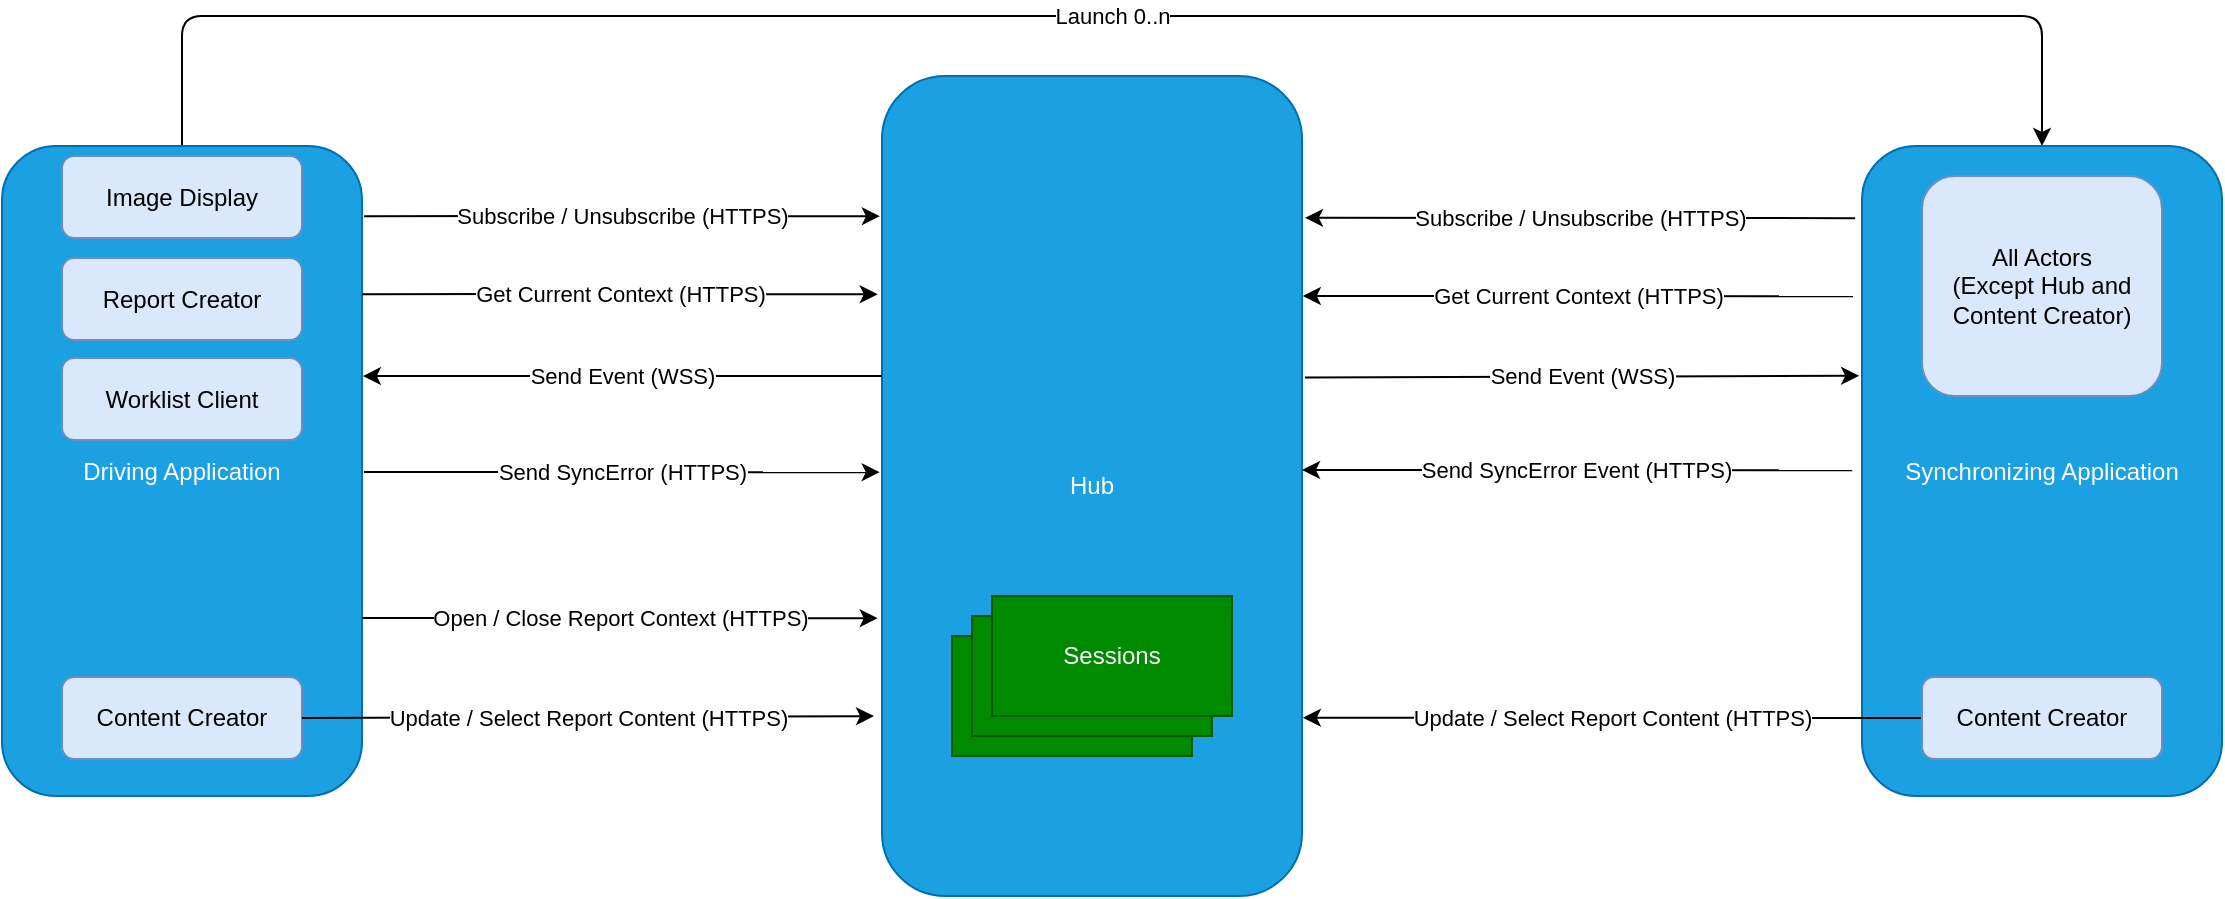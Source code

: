 <mxfile>
    <diagram id="REENpzGBm39CdS1Fk5RU" name="Interaction Model">
        <mxGraphModel dx="1526" dy="1783" grid="1" gridSize="10" guides="1" tooltips="1" connect="1" arrows="1" fold="1" page="1" pageScale="1" pageWidth="850" pageHeight="1100" math="0" shadow="0">
            <root>
                <mxCell id="0"/>
                <mxCell id="1" parent="0"/>
                <mxCell id="uQy_RtOWi2RNMos_5whO-6" value="Send Event (WSS)" style="edgeStyle=none;html=1;exitX=1.007;exitY=0.319;exitDx=0;exitDy=0;entryX=-0.008;entryY=0.292;entryDx=0;entryDy=0;startArrow=none;startFill=0;endArrow=classic;endFill=1;exitPerimeter=0;entryPerimeter=0;" parent="1" edge="1">
                    <mxGeometry relative="1" as="geometry">
                        <mxPoint x="291.47" y="70.79" as="sourcePoint"/>
                        <mxPoint x="568.56" y="69.9" as="targetPoint"/>
                    </mxGeometry>
                </mxCell>
                <mxCell id="yhTjSWiZqmDCel7jHeYI-11" value="Subscribe / Unsubscribe (HTTPS)" style="edgeStyle=none;html=1;entryX=-0.019;entryY=0.111;entryDx=0;entryDy=0;startArrow=classic;startFill=1;endArrow=none;endFill=0;entryPerimeter=0;exitX=1.007;exitY=0.173;exitDx=0;exitDy=0;exitPerimeter=0;" parent="1" source="CS6DWMl4JMOBhloM0IUo-4" target="yhTjSWiZqmDCel7jHeYI-7" edge="1">
                    <mxGeometry relative="1" as="geometry"/>
                </mxCell>
                <mxCell id="CS6DWMl4JMOBhloM0IUo-4" value="Hub" style="rounded=1;whiteSpace=wrap;html=1;fillColor=#1ba1e2;fontColor=#ffffff;strokeColor=#006EAF;" parent="1" vertex="1">
                    <mxGeometry x="80" y="-80" width="210" height="410" as="geometry"/>
                </mxCell>
                <mxCell id="uQy_RtOWi2RNMos_5whO-8" value="Launch 0..n" style="edgeStyle=none;html=1;entryX=0.5;entryY=0;entryDx=0;entryDy=0;startArrow=none;startFill=0;endArrow=classic;endFill=1;exitX=0.5;exitY=0;exitDx=0;exitDy=0;" parent="1" source="yhTjSWiZqmDCel7jHeYI-8" target="yhTjSWiZqmDCel7jHeYI-7" edge="1">
                    <mxGeometry relative="1" as="geometry">
                        <Array as="points">
                            <mxPoint x="-270" y="-110"/>
                            <mxPoint x="70" y="-110"/>
                            <mxPoint x="660" y="-110"/>
                        </Array>
                        <mxPoint x="-240" y="-50" as="sourcePoint"/>
                        <mxPoint x="402.5" y="-60" as="targetPoint"/>
                    </mxGeometry>
                </mxCell>
                <mxCell id="yhTjSWiZqmDCel7jHeYI-3" value="Subscribe / Unsubscribe (HTTPS)" style="edgeStyle=none;html=1;exitX=1.006;exitY=0.108;exitDx=0;exitDy=0;entryX=-0.005;entryY=0.171;entryDx=0;entryDy=0;startArrow=none;startFill=0;endArrow=classic;endFill=1;exitPerimeter=0;entryPerimeter=0;" parent="1" source="yhTjSWiZqmDCel7jHeYI-8" target="CS6DWMl4JMOBhloM0IUo-4" edge="1">
                    <mxGeometry relative="1" as="geometry">
                        <mxPoint x="-180" y="10" as="sourcePoint"/>
                        <Array as="points">
                            <mxPoint x="-100" y="-10"/>
                        </Array>
                    </mxGeometry>
                </mxCell>
                <mxCell id="yhTjSWiZqmDCel7jHeYI-6" value="" style="group" parent="1" vertex="1" connectable="0">
                    <mxGeometry x="115" y="180" width="140" height="80" as="geometry"/>
                </mxCell>
                <mxCell id="yhTjSWiZqmDCel7jHeYI-1" value="Sessions" style="whiteSpace=wrap;html=1;rounded=0;fillColor=#008a00;fontColor=#ffffff;strokeColor=#005700;" parent="yhTjSWiZqmDCel7jHeYI-6" vertex="1">
                    <mxGeometry y="20" width="120" height="60" as="geometry"/>
                </mxCell>
                <mxCell id="yhTjSWiZqmDCel7jHeYI-4" value="Sessions" style="whiteSpace=wrap;html=1;rounded=0;fillColor=#008a00;fontColor=#ffffff;strokeColor=#005700;" parent="yhTjSWiZqmDCel7jHeYI-6" vertex="1">
                    <mxGeometry x="10" y="10" width="120" height="60" as="geometry"/>
                </mxCell>
                <mxCell id="yhTjSWiZqmDCel7jHeYI-5" value="Sessions" style="whiteSpace=wrap;html=1;rounded=0;fillColor=#008a00;fontColor=#ffffff;strokeColor=#005700;" parent="yhTjSWiZqmDCel7jHeYI-6" vertex="1">
                    <mxGeometry x="20" width="120" height="60" as="geometry"/>
                </mxCell>
                <mxCell id="yhTjSWiZqmDCel7jHeYI-7" value="Synchronizing Application" style="whiteSpace=wrap;html=1;rounded=1;fillColor=#1ba1e2;fontColor=#ffffff;strokeColor=#006EAF;" parent="1" vertex="1">
                    <mxGeometry x="570" y="-45" width="180" height="325" as="geometry"/>
                </mxCell>
                <mxCell id="yhTjSWiZqmDCel7jHeYI-8" value="Driving Application" style="whiteSpace=wrap;html=1;rounded=1;fillColor=#1ba1e2;fontColor=#ffffff;strokeColor=#006EAF;" parent="1" vertex="1">
                    <mxGeometry x="-360" y="-45" width="180" height="325" as="geometry"/>
                </mxCell>
                <mxCell id="yhTjSWiZqmDCel7jHeYI-12" value="Update / Select Report Content (HTTPS)" style="edgeStyle=none;html=1;exitX=0;exitY=0.5;exitDx=0;exitDy=0;startArrow=none;startFill=0;endArrow=classic;endFill=1;entryX=1.002;entryY=0.707;entryDx=0;entryDy=0;entryPerimeter=0;" parent="1" source="yhTjSWiZqmDCel7jHeYI-9" edge="1">
                    <mxGeometry relative="1" as="geometry">
                        <mxPoint x="290.42" y="240.87" as="targetPoint"/>
                    </mxGeometry>
                </mxCell>
                <mxCell id="yhTjSWiZqmDCel7jHeYI-9" value="Content Creator" style="whiteSpace=wrap;html=1;rounded=1;fillColor=#dae8fc;strokeColor=#6c8ebf;" parent="1" vertex="1">
                    <mxGeometry x="600" y="220.5" width="120" height="41" as="geometry"/>
                </mxCell>
                <mxCell id="yhTjSWiZqmDCel7jHeYI-10" value="Content Creator" style="whiteSpace=wrap;html=1;rounded=1;fillColor=#dae8fc;strokeColor=#6c8ebf;" parent="1" vertex="1">
                    <mxGeometry x="-330" y="220.5" width="120" height="41" as="geometry"/>
                </mxCell>
                <mxCell id="uQy_RtOWi2RNMos_5whO-2" value="Update / Select Report Content (HTTPS)" style="edgeStyle=none;html=1;startArrow=none;startFill=0;endArrow=classic;endFill=1;entryX=-0.019;entryY=0.705;entryDx=0;entryDy=0;entryPerimeter=0;exitX=1;exitY=0.5;exitDx=0;exitDy=0;" parent="1" source="yhTjSWiZqmDCel7jHeYI-10" edge="1">
                    <mxGeometry relative="1" as="geometry">
                        <mxPoint x="-190" y="240" as="sourcePoint"/>
                        <mxPoint x="76.01" y="240.05" as="targetPoint"/>
                    </mxGeometry>
                </mxCell>
                <mxCell id="yhTjSWiZqmDCel7jHeYI-18" value="Send Event (WSS)" style="edgeStyle=none;html=1;exitX=1;exitY=0.5;exitDx=0;exitDy=0;startArrow=classic;startFill=1;endArrow=none;endFill=0;entryX=-0.002;entryY=0.317;entryDx=0;entryDy=0;entryPerimeter=0;" parent="1" edge="1">
                    <mxGeometry relative="1" as="geometry">
                        <mxPoint x="80.0" y="70.0" as="targetPoint"/>
                        <mxPoint x="-179.58" y="70.03" as="sourcePoint"/>
                        <mxPoint as="offset"/>
                    </mxGeometry>
                </mxCell>
                <mxCell id="yhTjSWiZqmDCel7jHeYI-22" value="Open / Close Report Context (HTTPS)" style="edgeStyle=none;html=1;entryX=-0.005;entryY=0.171;entryDx=0;entryDy=0;startArrow=none;startFill=0;endArrow=classic;endFill=1;entryPerimeter=0;" parent="1" edge="1">
                    <mxGeometry relative="1" as="geometry">
                        <mxPoint x="-180" y="191" as="sourcePoint"/>
                        <mxPoint x="77.87" y="191.11" as="targetPoint"/>
                        <Array as="points">
                            <mxPoint x="-101.08" y="191"/>
                        </Array>
                    </mxGeometry>
                </mxCell>
                <mxCell id="yhTjSWiZqmDCel7jHeYI-23" value="Get Current Context (HTTPS)" style="edgeStyle=none;html=1;entryX=-0.019;entryY=0.111;entryDx=0;entryDy=0;startArrow=classic;startFill=1;endArrow=none;endFill=0;entryPerimeter=0;exitX=1.007;exitY=0.173;exitDx=0;exitDy=0;exitPerimeter=0;" parent="1" edge="1">
                    <mxGeometry relative="1" as="geometry">
                        <mxPoint x="290.39" y="29.96" as="sourcePoint"/>
                        <mxPoint x="565.5" y="30.105" as="targetPoint"/>
                    </mxGeometry>
                </mxCell>
                <mxCell id="yhTjSWiZqmDCel7jHeYI-24" value="Get Current Context (HTTPS)" style="edgeStyle=none;html=1;exitX=1.006;exitY=0.108;exitDx=0;exitDy=0;entryX=-0.005;entryY=0.171;entryDx=0;entryDy=0;startArrow=none;startFill=0;endArrow=classic;endFill=1;exitPerimeter=0;entryPerimeter=0;" parent="1" edge="1">
                    <mxGeometry relative="1" as="geometry">
                        <mxPoint x="-180.0" y="29.13" as="sourcePoint"/>
                        <mxPoint x="77.87" y="29.14" as="targetPoint"/>
                        <Array as="points">
                            <mxPoint x="-101.08" y="29.03"/>
                        </Array>
                    </mxGeometry>
                </mxCell>
                <mxCell id="yhTjSWiZqmDCel7jHeYI-25" value="Send SyncError (HTTPS)" style="edgeStyle=none;html=1;entryX=-0.005;entryY=0.171;entryDx=0;entryDy=0;startArrow=none;startFill=0;endArrow=classic;endFill=1;entryPerimeter=0;" parent="1" edge="1">
                    <mxGeometry relative="1" as="geometry">
                        <mxPoint x="-179" y="118" as="sourcePoint"/>
                        <mxPoint x="78.87" y="118.11" as="targetPoint"/>
                        <Array as="points"/>
                    </mxGeometry>
                </mxCell>
                <mxCell id="yhTjSWiZqmDCel7jHeYI-27" value="Send SyncError Event (HTTPS)" style="edgeStyle=none;html=1;entryX=-0.019;entryY=0.111;entryDx=0;entryDy=0;startArrow=classic;startFill=1;endArrow=none;endFill=0;entryPerimeter=0;exitX=1.007;exitY=0.173;exitDx=0;exitDy=0;exitPerimeter=0;" parent="1" edge="1">
                    <mxGeometry relative="1" as="geometry">
                        <mxPoint x="290.0" y="117.0" as="sourcePoint"/>
                        <mxPoint x="565.11" y="117.145" as="targetPoint"/>
                    </mxGeometry>
                </mxCell>
                <mxCell id="yhTjSWiZqmDCel7jHeYI-28" value="Image Display" style="whiteSpace=wrap;html=1;rounded=1;fillColor=#dae8fc;strokeColor=#6c8ebf;" parent="1" vertex="1">
                    <mxGeometry x="-330" y="-40" width="120" height="41" as="geometry"/>
                </mxCell>
                <mxCell id="yhTjSWiZqmDCel7jHeYI-29" value="Report Creator" style="whiteSpace=wrap;html=1;rounded=1;fillColor=#dae8fc;strokeColor=#6c8ebf;" parent="1" vertex="1">
                    <mxGeometry x="-330" y="11" width="120" height="41" as="geometry"/>
                </mxCell>
                <mxCell id="yhTjSWiZqmDCel7jHeYI-30" value="Worklist Client" style="whiteSpace=wrap;html=1;rounded=1;fillColor=#dae8fc;strokeColor=#6c8ebf;" parent="1" vertex="1">
                    <mxGeometry x="-330" y="61" width="120" height="41" as="geometry"/>
                </mxCell>
                <mxCell id="yhTjSWiZqmDCel7jHeYI-31" value="All Actors&lt;br&gt;(Except Hub and Content Creator)" style="whiteSpace=wrap;html=1;rounded=1;fillColor=#dae8fc;strokeColor=#6c8ebf;" parent="1" vertex="1">
                    <mxGeometry x="600" y="-30" width="120" height="110" as="geometry"/>
                </mxCell>
            </root>
        </mxGraphModel>
    </diagram>
    <diagram id="u37TdR3Up0tB3ALFowDp" name="Data Model">
        <mxGraphModel dx="1526" dy="683" grid="1" gridSize="10" guides="1" tooltips="1" connect="1" arrows="1" fold="1" page="1" pageScale="1" pageWidth="850" pageHeight="1100" math="0" shadow="0">
            <root>
                <mxCell id="0"/>
                <mxCell id="1" parent="0"/>
                <mxCell id="62" value="" style="group" parent="1" vertex="1" connectable="0">
                    <mxGeometry x="-270" y="300" width="500" height="557" as="geometry"/>
                </mxCell>
                <mxCell id="58" value="" style="rounded=0;whiteSpace=wrap;html=1;fillColor=none;" parent="62" vertex="1">
                    <mxGeometry width="500" height="520" as="geometry"/>
                </mxCell>
                <mxCell id="6" value="Anchor Context" style="whiteSpace=wrap;html=1;rounded=0;fillColor=#fff2cc;strokeColor=#d6b656;" parent="62" vertex="1">
                    <mxGeometry x="172.414" y="20.63" width="103.448" height="61.889" as="geometry"/>
                </mxCell>
                <mxCell id="68" value="References 1..1" style="edgeStyle=none;html=1;exitX=0.25;exitY=1;exitDx=0;exitDy=0;entryX=0.5;entryY=0;entryDx=0;entryDy=0;startArrow=none;startFill=0;endArrow=classic;endFill=1;" parent="62" source="9" target="67" edge="1">
                    <mxGeometry relative="1" as="geometry"/>
                </mxCell>
                <mxCell id="69" value="References 1..1" style="edgeStyle=none;html=1;exitX=0.75;exitY=1;exitDx=0;exitDy=0;entryX=0.5;entryY=0;entryDx=0;entryDy=0;startArrow=none;startFill=0;endArrow=classic;endFill=1;" parent="62" source="9" target="66" edge="1">
                    <mxGeometry relative="1" as="geometry"/>
                </mxCell>
                <mxCell id="9" value="Report Context" style="whiteSpace=wrap;html=1;rounded=0;fillColor=#008a00;fontColor=#ffffff;strokeColor=#005700;" parent="62" vertex="1">
                    <mxGeometry x="172.414" y="123.778" width="103.448" height="61.889" as="geometry"/>
                </mxCell>
                <mxCell id="10" value="References 1..1" style="edgeStyle=none;html=1;" parent="62" source="6" target="9" edge="1">
                    <mxGeometry relative="1" as="geometry"/>
                </mxCell>
                <mxCell id="59" value="DiagnosticReport Contexts" style="text;html=1;strokeColor=none;fillColor=none;align=center;verticalAlign=middle;whiteSpace=wrap;rounded=0;" parent="62" vertex="1">
                    <mxGeometry width="146.552" height="30.944" as="geometry"/>
                </mxCell>
                <mxCell id="70" value="References 1..1" style="edgeStyle=none;html=1;exitX=0;exitY=0.5;exitDx=0;exitDy=0;entryX=1;entryY=0.5;entryDx=0;entryDy=0;startArrow=none;startFill=0;endArrow=classic;endFill=1;" parent="62" source="66" target="67" edge="1">
                    <mxGeometry relative="1" as="geometry"/>
                </mxCell>
                <mxCell id="71" style="edgeStyle=none;html=1;exitX=0.5;exitY=1;exitDx=0;exitDy=0;entryX=0.75;entryY=0;entryDx=0;entryDy=0;startArrow=classic;startFill=1;endArrow=none;endFill=0;" parent="62" source="66" target="26" edge="1">
                    <mxGeometry relative="1" as="geometry"/>
                </mxCell>
                <mxCell id="72" value="References 0..1" style="edgeLabel;html=1;align=center;verticalAlign=middle;resizable=0;points=[];" parent="71" vertex="1" connectable="0">
                    <mxGeometry x="-0.5" relative="1" as="geometry">
                        <mxPoint as="offset"/>
                    </mxGeometry>
                </mxCell>
                <mxCell id="66" value="Study Context" style="whiteSpace=wrap;html=1;rounded=0;fillColor=#008a00;fontColor=#ffffff;strokeColor=#005700;" parent="62" vertex="1">
                    <mxGeometry x="284.483" y="226.926" width="103.448" height="61.889" as="geometry"/>
                </mxCell>
                <mxCell id="67" value="Patient Context" style="whiteSpace=wrap;html=1;rounded=0;fillColor=#008a00;fontColor=#ffffff;strokeColor=#005700;" parent="62" vertex="1">
                    <mxGeometry x="60.345" y="226.926" width="103.448" height="61.889" as="geometry"/>
                </mxCell>
                <mxCell id="60" value="" style="rounded=0;whiteSpace=wrap;html=1;fillColor=none;" parent="62" vertex="1">
                    <mxGeometry x="110" y="350" width="208.97" height="130" as="geometry"/>
                </mxCell>
                <mxCell id="73" style="edgeStyle=none;html=1;exitX=0.25;exitY=0;exitDx=0;exitDy=0;entryX=0.675;entryY=0.983;entryDx=0;entryDy=0;entryPerimeter=0;startArrow=none;startFill=0;endArrow=classic;endFill=1;" parent="62" source="26" target="67" edge="1">
                    <mxGeometry relative="1" as="geometry"/>
                </mxCell>
                <mxCell id="74" value="References 0..1" style="edgeLabel;html=1;align=center;verticalAlign=middle;resizable=0;points=[];" parent="73" vertex="1" connectable="0">
                    <mxGeometry x="0.325" y="-2" relative="1" as="geometry">
                        <mxPoint as="offset"/>
                    </mxGeometry>
                </mxCell>
                <mxCell id="26" value="Content" style="whiteSpace=wrap;html=1;rounded=0;fillColor=#008a00;fontColor=#ffffff;strokeColor=#005700;" parent="62" vertex="1">
                    <mxGeometry x="172.414" y="371.333" width="103.448" height="61.889" as="geometry"/>
                </mxCell>
                <mxCell id="61" value="Contents" style="text;html=1;strokeColor=none;fillColor=none;align=center;verticalAlign=middle;whiteSpace=wrap;rounded=0;" parent="62" vertex="1">
                    <mxGeometry x="112.07" y="350.004" width="51.724" height="30.944" as="geometry"/>
                </mxCell>
                <mxCell id="53" value="References 1..1" style="edgeStyle=none;html=1;entryX=1;entryY=0.5;entryDx=0;entryDy=0;startArrow=none;startFill=0;endArrow=classic;endFill=1;exitX=1;exitY=0.25;exitDx=0;exitDy=0;" parent="62" source="26" target="9" edge="1">
                    <mxGeometry relative="1" as="geometry">
                        <Array as="points">
                            <mxPoint x="439.655" y="386.806"/>
                            <mxPoint x="439.655" y="154.722"/>
                        </Array>
                    </mxGeometry>
                </mxCell>
                <mxCell id="75" style="edgeStyle=none;html=1;exitX=0.25;exitY=1;exitDx=0;exitDy=0;entryX=0.75;entryY=1;entryDx=0;entryDy=0;startArrow=none;startFill=0;endArrow=classic;endFill=1;" parent="62" source="26" target="26" edge="1">
                    <mxGeometry relative="1" as="geometry">
                        <Array as="points">
                            <mxPoint x="200" y="460"/>
                            <mxPoint x="250" y="460"/>
                        </Array>
                    </mxGeometry>
                </mxCell>
                <mxCell id="76" value="References 0..n" style="edgeLabel;html=1;align=center;verticalAlign=middle;resizable=0;points=[];" parent="75" vertex="1" connectable="0">
                    <mxGeometry x="0.643" relative="1" as="geometry">
                        <mxPoint as="offset"/>
                    </mxGeometry>
                </mxCell>
                <mxCell id="7" value="" style="edgeStyle=none;html=1;entryX=0.5;entryY=0;entryDx=0;entryDy=0;" parent="1" source="3" target="58" edge="1">
                    <mxGeometry relative="1" as="geometry"/>
                </mxCell>
                <mxCell id="8" value="Contains 0..n" style="edgeLabel;html=1;align=center;verticalAlign=middle;resizable=0;points=[];" parent="7" vertex="1" connectable="0">
                    <mxGeometry x="-0.25" y="4" relative="1" as="geometry">
                        <mxPoint x="-32" y="-1" as="offset"/>
                    </mxGeometry>
                </mxCell>
                <mxCell id="35" style="edgeStyle=none;html=1;exitX=1;exitY=0.75;exitDx=0;exitDy=0;entryX=0.5;entryY=0;entryDx=0;entryDy=0;" parent="1" source="3" target="24" edge="1">
                    <mxGeometry relative="1" as="geometry">
                        <Array as="points">
                            <mxPoint x="100" y="170"/>
                        </Array>
                    </mxGeometry>
                </mxCell>
                <mxCell id="45" value="Has 0..1" style="edgeLabel;html=1;align=center;verticalAlign=middle;resizable=0;points=[];" parent="35" vertex="1" connectable="0">
                    <mxGeometry x="0.053" relative="1" as="geometry">
                        <mxPoint as="offset"/>
                    </mxGeometry>
                </mxCell>
                <mxCell id="Kga4_0DMdmYmjc2Gxt2p-82" value="Has 0..n" style="edgeStyle=none;html=1;exitX=1;exitY=0.5;exitDx=0;exitDy=0;entryX=0.5;entryY=0;entryDx=0;entryDy=0;startArrow=none;startFill=0;endArrow=classic;endFill=1;" parent="1" source="3" target="ShL6OGzyEPJJIIMobuB--70" edge="1">
                    <mxGeometry relative="1" as="geometry">
                        <Array as="points">
                            <mxPoint x="270" y="155"/>
                        </Array>
                    </mxGeometry>
                </mxCell>
                <mxCell id="3" value="Session" style="rounded=0;whiteSpace=wrap;html=1;fillColor=#008a00;fontColor=#ffffff;strokeColor=#005700;" parent="1" vertex="1">
                    <mxGeometry x="-80" y="125" width="120" height="60" as="geometry"/>
                </mxCell>
                <mxCell id="65" value="References 0..1" style="edgeStyle=none;html=1;exitX=0.5;exitY=1;exitDx=0;exitDy=0;entryX=1;entryY=0.5;entryDx=0;entryDy=0;startArrow=none;startFill=0;endArrow=classic;endFill=1;" parent="1" source="24" target="6" edge="1">
                    <mxGeometry relative="1" as="geometry">
                        <Array as="points">
                            <mxPoint x="100" y="352"/>
                        </Array>
                    </mxGeometry>
                </mxCell>
                <mxCell id="24" value="Current Context" style="whiteSpace=wrap;html=1;rounded=0;fillColor=#fff2cc;strokeColor=#d6b656;" parent="1" vertex="1">
                    <mxGeometry x="40" y="200" width="120" height="60" as="geometry"/>
                </mxCell>
                <mxCell id="ShL6OGzyEPJJIIMobuB--71" value="References 1..1" style="edgeStyle=none;html=1;startArrow=classic;startFill=1;endArrow=none;endFill=0;exitX=1;exitY=0.75;exitDx=0;exitDy=0;entryX=0.5;entryY=1;entryDx=0;entryDy=0;" parent="1" source="26" target="ShL6OGzyEPJJIIMobuB--70" edge="1">
                    <mxGeometry x="-0.562" y="-11" relative="1" as="geometry">
                        <mxPoint x="360" y="755" as="targetPoint"/>
                        <Array as="points">
                            <mxPoint x="270" y="720"/>
                        </Array>
                        <mxPoint as="offset"/>
                    </mxGeometry>
                </mxCell>
                <mxCell id="ShL6OGzyEPJJIIMobuB--70" value="Selected Content" style="whiteSpace=wrap;html=1;fillColor=#fff2cc;strokeColor=#d6b656;rounded=0;" parent="1" vertex="1">
                    <mxGeometry x="210" y="200" width="120" height="60" as="geometry"/>
                </mxCell>
                <mxCell id="T2Ju3RkK-9prqdYgOsgE-97" value="" style="rounded=0;whiteSpace=wrap;html=1;fillColor=none;" parent="1" vertex="1">
                    <mxGeometry x="-270" y="100" width="620" height="180" as="geometry"/>
                </mxCell>
                <mxCell id="T2Ju3RkK-9prqdYgOsgE-98" value="Sessions" style="text;html=1;strokeColor=none;fillColor=none;align=center;verticalAlign=middle;whiteSpace=wrap;rounded=0;" parent="1" vertex="1">
                    <mxGeometry x="-270" y="100" width="90" height="25.94" as="geometry"/>
                </mxCell>
            </root>
        </mxGraphModel>
    </diagram>
</mxfile>